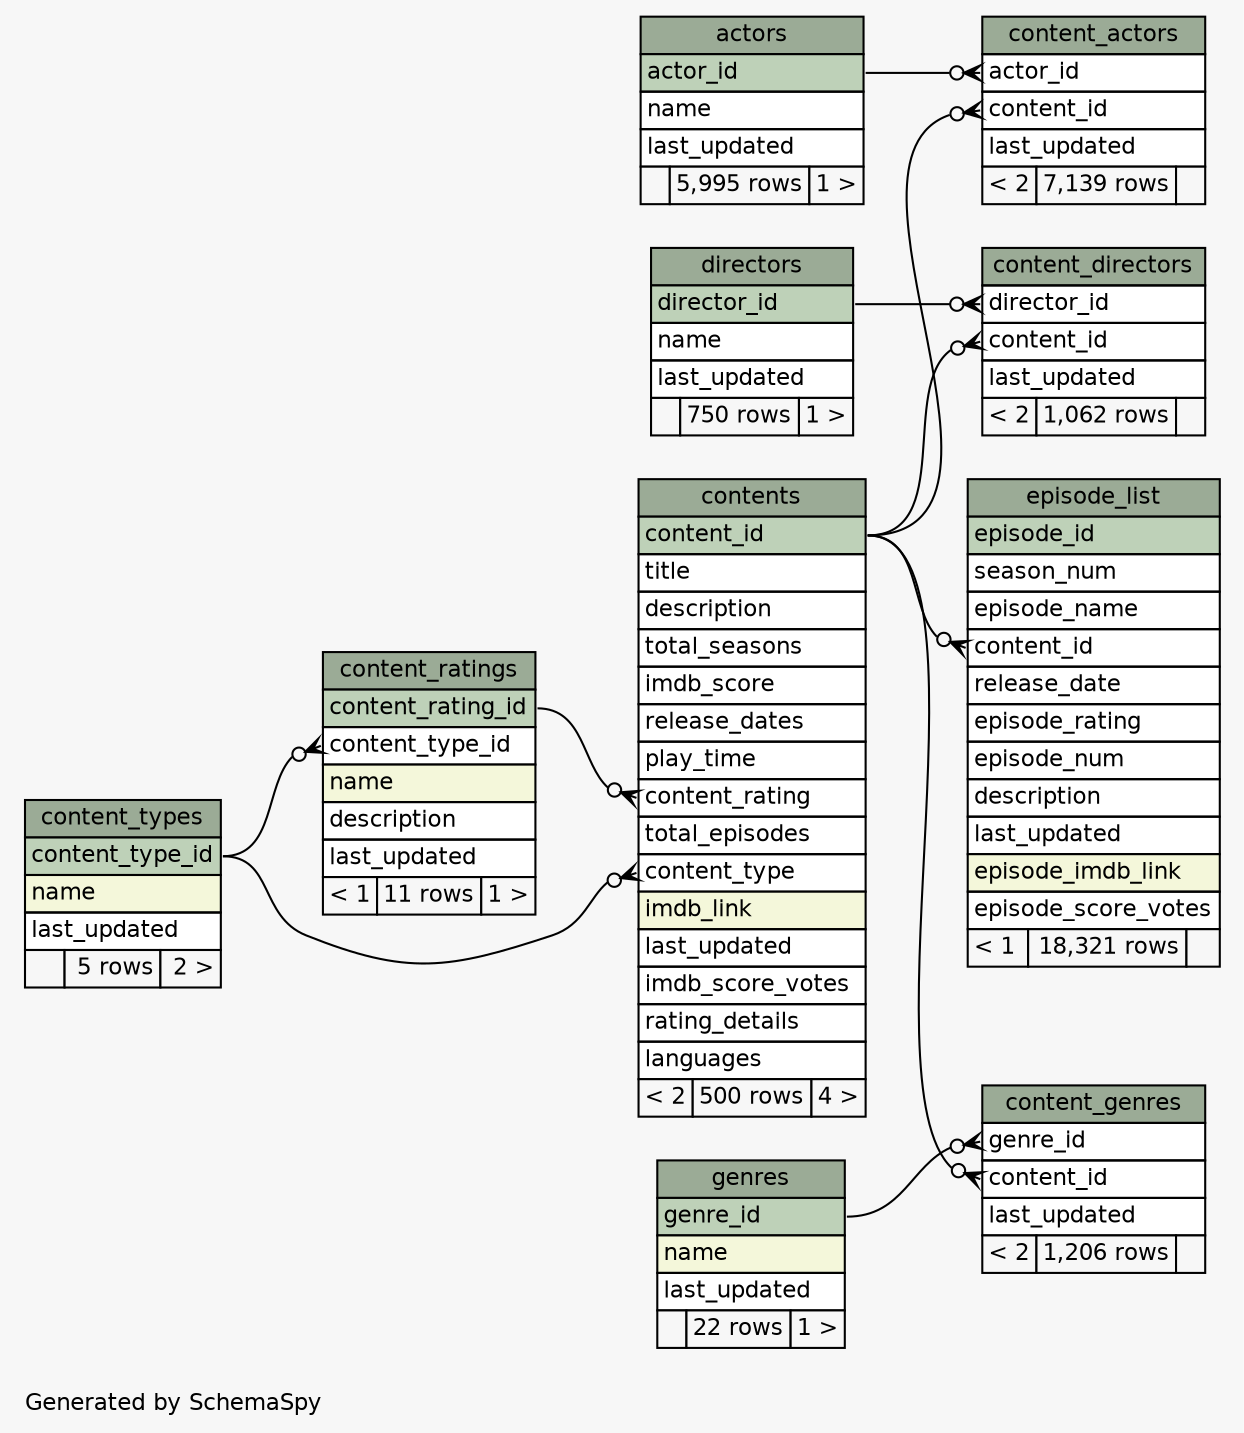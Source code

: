// dot 2.38.0 on Linux 4.8.0-49-generic
// SchemaSpy rev 590
digraph "largeRelationshipsDiagram" {
  graph [
    rankdir="RL"
    bgcolor="#f7f7f7"
    label="\nGenerated by SchemaSpy"
    labeljust="l"
    nodesep="0.18"
    ranksep="0.46"
    fontname="Helvetica"
    fontsize="11"
  ];
  node [
    fontname="Helvetica"
    fontsize="11"
    shape="plaintext"
  ];
  edge [
    arrowsize="0.8"
  ];
  "actors" [
    label=<
    <TABLE BORDER="0" CELLBORDER="1" CELLSPACING="0" BGCOLOR="#ffffff">
      <TR><TD COLSPAN="3" BGCOLOR="#9bab96" ALIGN="CENTER">actors</TD></TR>
      <TR><TD PORT="actor_id" COLSPAN="3" BGCOLOR="#bed1b8" ALIGN="LEFT">actor_id</TD></TR>
      <TR><TD PORT="name" COLSPAN="3" ALIGN="LEFT">name</TD></TR>
      <TR><TD PORT="last_updated" COLSPAN="3" ALIGN="LEFT">last_updated</TD></TR>
      <TR><TD ALIGN="LEFT" BGCOLOR="#f7f7f7">  </TD><TD ALIGN="RIGHT" BGCOLOR="#f7f7f7">5,995 rows</TD><TD ALIGN="RIGHT" BGCOLOR="#f7f7f7">1 &gt;</TD></TR>
    </TABLE>>
    URL="tables/actors.html"
    tooltip="actors"
  ];
  "content_actors" [
    label=<
    <TABLE BORDER="0" CELLBORDER="1" CELLSPACING="0" BGCOLOR="#ffffff">
      <TR><TD COLSPAN="3" BGCOLOR="#9bab96" ALIGN="CENTER">content_actors</TD></TR>
      <TR><TD PORT="actor_id" COLSPAN="3" ALIGN="LEFT">actor_id</TD></TR>
      <TR><TD PORT="content_id" COLSPAN="3" ALIGN="LEFT">content_id</TD></TR>
      <TR><TD PORT="last_updated" COLSPAN="3" ALIGN="LEFT">last_updated</TD></TR>
      <TR><TD ALIGN="LEFT" BGCOLOR="#f7f7f7">&lt; 2</TD><TD ALIGN="RIGHT" BGCOLOR="#f7f7f7">7,139 rows</TD><TD ALIGN="RIGHT" BGCOLOR="#f7f7f7">  </TD></TR>
    </TABLE>>
    URL="tables/content_actors.html"
    tooltip="content_actors"
  ];
  "content_directors" [
    label=<
    <TABLE BORDER="0" CELLBORDER="1" CELLSPACING="0" BGCOLOR="#ffffff">
      <TR><TD COLSPAN="3" BGCOLOR="#9bab96" ALIGN="CENTER">content_directors</TD></TR>
      <TR><TD PORT="director_id" COLSPAN="3" ALIGN="LEFT">director_id</TD></TR>
      <TR><TD PORT="content_id" COLSPAN="3" ALIGN="LEFT">content_id</TD></TR>
      <TR><TD PORT="last_updated" COLSPAN="3" ALIGN="LEFT">last_updated</TD></TR>
      <TR><TD ALIGN="LEFT" BGCOLOR="#f7f7f7">&lt; 2</TD><TD ALIGN="RIGHT" BGCOLOR="#f7f7f7">1,062 rows</TD><TD ALIGN="RIGHT" BGCOLOR="#f7f7f7">  </TD></TR>
    </TABLE>>
    URL="tables/content_directors.html"
    tooltip="content_directors"
  ];
  "content_genres" [
    label=<
    <TABLE BORDER="0" CELLBORDER="1" CELLSPACING="0" BGCOLOR="#ffffff">
      <TR><TD COLSPAN="3" BGCOLOR="#9bab96" ALIGN="CENTER">content_genres</TD></TR>
      <TR><TD PORT="genre_id" COLSPAN="3" ALIGN="LEFT">genre_id</TD></TR>
      <TR><TD PORT="content_id" COLSPAN="3" ALIGN="LEFT">content_id</TD></TR>
      <TR><TD PORT="last_updated" COLSPAN="3" ALIGN="LEFT">last_updated</TD></TR>
      <TR><TD ALIGN="LEFT" BGCOLOR="#f7f7f7">&lt; 2</TD><TD ALIGN="RIGHT" BGCOLOR="#f7f7f7">1,206 rows</TD><TD ALIGN="RIGHT" BGCOLOR="#f7f7f7">  </TD></TR>
    </TABLE>>
    URL="tables/content_genres.html"
    tooltip="content_genres"
  ];
  "content_ratings" [
    label=<
    <TABLE BORDER="0" CELLBORDER="1" CELLSPACING="0" BGCOLOR="#ffffff">
      <TR><TD COLSPAN="3" BGCOLOR="#9bab96" ALIGN="CENTER">content_ratings</TD></TR>
      <TR><TD PORT="content_rating_id" COLSPAN="3" BGCOLOR="#bed1b8" ALIGN="LEFT">content_rating_id</TD></TR>
      <TR><TD PORT="content_type_id" COLSPAN="3" ALIGN="LEFT">content_type_id</TD></TR>
      <TR><TD PORT="name" COLSPAN="3" BGCOLOR="#f4f7da" ALIGN="LEFT">name</TD></TR>
      <TR><TD PORT="description" COLSPAN="3" ALIGN="LEFT">description</TD></TR>
      <TR><TD PORT="last_updated" COLSPAN="3" ALIGN="LEFT">last_updated</TD></TR>
      <TR><TD ALIGN="LEFT" BGCOLOR="#f7f7f7">&lt; 1</TD><TD ALIGN="RIGHT" BGCOLOR="#f7f7f7">11 rows</TD><TD ALIGN="RIGHT" BGCOLOR="#f7f7f7">1 &gt;</TD></TR>
    </TABLE>>
    URL="tables/content_ratings.html"
    tooltip="content_ratings"
  ];
  "content_types" [
    label=<
    <TABLE BORDER="0" CELLBORDER="1" CELLSPACING="0" BGCOLOR="#ffffff">
      <TR><TD COLSPAN="3" BGCOLOR="#9bab96" ALIGN="CENTER">content_types</TD></TR>
      <TR><TD PORT="content_type_id" COLSPAN="3" BGCOLOR="#bed1b8" ALIGN="LEFT">content_type_id</TD></TR>
      <TR><TD PORT="name" COLSPAN="3" BGCOLOR="#f4f7da" ALIGN="LEFT">name</TD></TR>
      <TR><TD PORT="last_updated" COLSPAN="3" ALIGN="LEFT">last_updated</TD></TR>
      <TR><TD ALIGN="LEFT" BGCOLOR="#f7f7f7">  </TD><TD ALIGN="RIGHT" BGCOLOR="#f7f7f7">5 rows</TD><TD ALIGN="RIGHT" BGCOLOR="#f7f7f7">2 &gt;</TD></TR>
    </TABLE>>
    URL="tables/content_types.html"
    tooltip="content_types"
  ];
  "contents" [
    label=<
    <TABLE BORDER="0" CELLBORDER="1" CELLSPACING="0" BGCOLOR="#ffffff">
      <TR><TD COLSPAN="3" BGCOLOR="#9bab96" ALIGN="CENTER">contents</TD></TR>
      <TR><TD PORT="content_id" COLSPAN="3" BGCOLOR="#bed1b8" ALIGN="LEFT">content_id</TD></TR>
      <TR><TD PORT="title" COLSPAN="3" ALIGN="LEFT">title</TD></TR>
      <TR><TD PORT="description" COLSPAN="3" ALIGN="LEFT">description</TD></TR>
      <TR><TD PORT="total_seasons" COLSPAN="3" ALIGN="LEFT">total_seasons</TD></TR>
      <TR><TD PORT="imdb_score" COLSPAN="3" ALIGN="LEFT">imdb_score</TD></TR>
      <TR><TD PORT="release_dates" COLSPAN="3" ALIGN="LEFT">release_dates</TD></TR>
      <TR><TD PORT="play_time" COLSPAN="3" ALIGN="LEFT">play_time</TD></TR>
      <TR><TD PORT="content_rating" COLSPAN="3" ALIGN="LEFT">content_rating</TD></TR>
      <TR><TD PORT="total_episodes" COLSPAN="3" ALIGN="LEFT">total_episodes</TD></TR>
      <TR><TD PORT="content_type" COLSPAN="3" ALIGN="LEFT">content_type</TD></TR>
      <TR><TD PORT="imdb_link" COLSPAN="3" BGCOLOR="#f4f7da" ALIGN="LEFT">imdb_link</TD></TR>
      <TR><TD PORT="last_updated" COLSPAN="3" ALIGN="LEFT">last_updated</TD></TR>
      <TR><TD PORT="imdb_score_votes" COLSPAN="3" ALIGN="LEFT">imdb_score_votes</TD></TR>
      <TR><TD PORT="rating_details" COLSPAN="3" ALIGN="LEFT">rating_details</TD></TR>
      <TR><TD PORT="languages" COLSPAN="3" ALIGN="LEFT">languages</TD></TR>
      <TR><TD ALIGN="LEFT" BGCOLOR="#f7f7f7">&lt; 2</TD><TD ALIGN="RIGHT" BGCOLOR="#f7f7f7">500 rows</TD><TD ALIGN="RIGHT" BGCOLOR="#f7f7f7">4 &gt;</TD></TR>
    </TABLE>>
    URL="tables/contents.html"
    tooltip="contents"
  ];
  "directors" [
    label=<
    <TABLE BORDER="0" CELLBORDER="1" CELLSPACING="0" BGCOLOR="#ffffff">
      <TR><TD COLSPAN="3" BGCOLOR="#9bab96" ALIGN="CENTER">directors</TD></TR>
      <TR><TD PORT="director_id" COLSPAN="3" BGCOLOR="#bed1b8" ALIGN="LEFT">director_id</TD></TR>
      <TR><TD PORT="name" COLSPAN="3" ALIGN="LEFT">name</TD></TR>
      <TR><TD PORT="last_updated" COLSPAN="3" ALIGN="LEFT">last_updated</TD></TR>
      <TR><TD ALIGN="LEFT" BGCOLOR="#f7f7f7">  </TD><TD ALIGN="RIGHT" BGCOLOR="#f7f7f7">750 rows</TD><TD ALIGN="RIGHT" BGCOLOR="#f7f7f7">1 &gt;</TD></TR>
    </TABLE>>
    URL="tables/directors.html"
    tooltip="directors"
  ];
  "episode_list" [
    label=<
    <TABLE BORDER="0" CELLBORDER="1" CELLSPACING="0" BGCOLOR="#ffffff">
      <TR><TD COLSPAN="3" BGCOLOR="#9bab96" ALIGN="CENTER">episode_list</TD></TR>
      <TR><TD PORT="episode_id" COLSPAN="3" BGCOLOR="#bed1b8" ALIGN="LEFT">episode_id</TD></TR>
      <TR><TD PORT="season_num" COLSPAN="3" ALIGN="LEFT">season_num</TD></TR>
      <TR><TD PORT="episode_name" COLSPAN="3" ALIGN="LEFT">episode_name</TD></TR>
      <TR><TD PORT="content_id" COLSPAN="3" ALIGN="LEFT">content_id</TD></TR>
      <TR><TD PORT="release_date" COLSPAN="3" ALIGN="LEFT">release_date</TD></TR>
      <TR><TD PORT="episode_rating" COLSPAN="3" ALIGN="LEFT">episode_rating</TD></TR>
      <TR><TD PORT="episode_num" COLSPAN="3" ALIGN="LEFT">episode_num</TD></TR>
      <TR><TD PORT="description" COLSPAN="3" ALIGN="LEFT">description</TD></TR>
      <TR><TD PORT="last_updated" COLSPAN="3" ALIGN="LEFT">last_updated</TD></TR>
      <TR><TD PORT="episode_imdb_link" COLSPAN="3" BGCOLOR="#f4f7da" ALIGN="LEFT">episode_imdb_link</TD></TR>
      <TR><TD PORT="episode_score_votes" COLSPAN="3" ALIGN="LEFT">episode_score_votes</TD></TR>
      <TR><TD ALIGN="LEFT" BGCOLOR="#f7f7f7">&lt; 1</TD><TD ALIGN="RIGHT" BGCOLOR="#f7f7f7">18,321 rows</TD><TD ALIGN="RIGHT" BGCOLOR="#f7f7f7">  </TD></TR>
    </TABLE>>
    URL="tables/episode_list.html"
    tooltip="episode_list"
  ];
  "genres" [
    label=<
    <TABLE BORDER="0" CELLBORDER="1" CELLSPACING="0" BGCOLOR="#ffffff">
      <TR><TD COLSPAN="3" BGCOLOR="#9bab96" ALIGN="CENTER">genres</TD></TR>
      <TR><TD PORT="genre_id" COLSPAN="3" BGCOLOR="#bed1b8" ALIGN="LEFT">genre_id</TD></TR>
      <TR><TD PORT="name" COLSPAN="3" BGCOLOR="#f4f7da" ALIGN="LEFT">name</TD></TR>
      <TR><TD PORT="last_updated" COLSPAN="3" ALIGN="LEFT">last_updated</TD></TR>
      <TR><TD ALIGN="LEFT" BGCOLOR="#f7f7f7">  </TD><TD ALIGN="RIGHT" BGCOLOR="#f7f7f7">22 rows</TD><TD ALIGN="RIGHT" BGCOLOR="#f7f7f7">1 &gt;</TD></TR>
    </TABLE>>
    URL="tables/genres.html"
    tooltip="genres"
  ];
  "content_actors":"actor_id":w -> "actors":"actor_id":e [arrowhead=none dir=back arrowtail=crowodot];
  "content_actors":"content_id":w -> "contents":"content_id":e [arrowhead=none dir=back arrowtail=crowodot];
  "content_directors":"content_id":w -> "contents":"content_id":e [arrowhead=none dir=back arrowtail=crowodot];
  "content_directors":"director_id":w -> "directors":"director_id":e [arrowhead=none dir=back arrowtail=crowodot];
  "content_genres":"content_id":w -> "contents":"content_id":e [arrowhead=none dir=back arrowtail=crowodot];
  "content_genres":"genre_id":w -> "genres":"genre_id":e [arrowhead=none dir=back arrowtail=crowodot];
  "content_ratings":"content_type_id":w -> "content_types":"content_type_id":e [arrowhead=none dir=back arrowtail=crowodot];
  "contents":"content_rating":w -> "content_ratings":"content_rating_id":e [arrowhead=none dir=back arrowtail=crowodot];
  "contents":"content_type":w -> "content_types":"content_type_id":e [arrowhead=none dir=back arrowtail=crowodot];
  "episode_list":"content_id":w -> "contents":"content_id":e [arrowhead=none dir=back arrowtail=crowodot];
}

